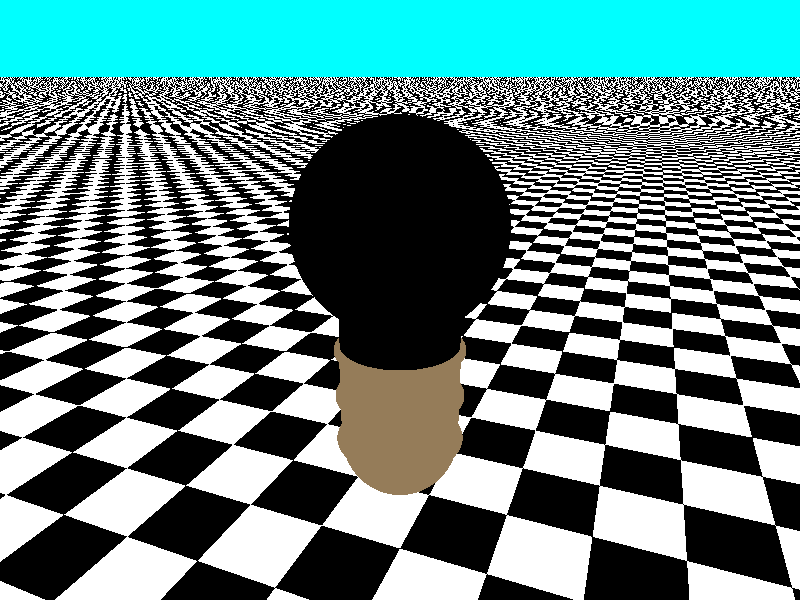#include "colors.inc"
#include "textures.inc"
#include "glass.inc"         
#include "metals.inc"
               
background {
    colour Cyan
}             

camera {
    location <2, 2, -5>
    look_at <0, 0, 0>
}

light_source {
    <0, 10, -2>
    colour White
}

plane {
    <0, 1, 0>, -3  
    texture {
        pigment {
            checker colour White, colour Black
        }  
    }
}

#declare hemisphere = difference  {
    sphere {
        <0, 0, 0>, 1
    }
    
    box {
        <-1, -1, -1>, <1, 0, 1>
    }
} 

#declare twisty_part = merge { 
    cylinder {
         <0, 1, 0>, <0, 0, 0>, 0.6
         open
    }

    torus {
         0.6, 0.05
    }
    
    torus {
        0.6, 0.05
        translate y * 0.5
    } 
    
    torus {
        0.6, 0.05
        translate y * 1.0
    }
    
    object {
        hemisphere
        scale 0.6
        rotate <180, 0, 0>
    }
    
    texture {
        T_Brass_1A
    }
}

#declare glass_part = merge {
    sphere {
        <0, 0, 0>, 1 
    }
    
    cylinder {
        <0, 0, 0>, <0, -1.5, 0>, 0.59
        open  
    } 
    
    material {
        M_Glass
    }  
            
    pigment {
        filter 0.7
    }
}

#declare lightbulb = union {
    object { glass_part translate y * 2.2  }
    object { twisty_part }
}   

object {
    lightbulb 
    translate y * (-1.5)
}